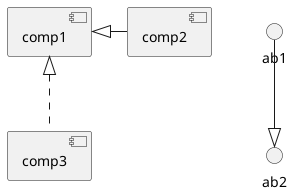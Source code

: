 {
  "sha1": "e24zyyt12evujvb5y152oyi631w3bx0",
  "insertion": {
    "when": "2024-06-01T09:03:03.777Z",
    "user": "plantuml@gmail.com"
  }
}
@startuml
[comp1] ^- [comp2]
[comp1] ^.. [comp3]

() ab1 --^ () ab2
@enduml 
